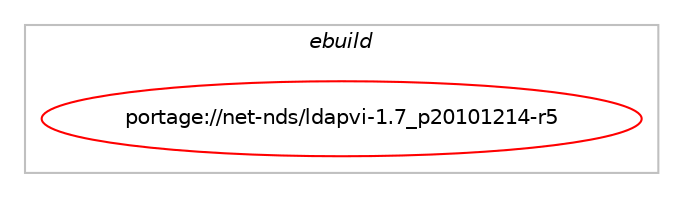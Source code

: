 digraph prolog {

# *************
# Graph options
# *************

newrank=true;
concentrate=true;
compound=true;
graph [rankdir=LR,fontname=Helvetica,fontsize=10,ranksep=1.5];#, ranksep=2.5, nodesep=0.2];
edge  [arrowhead=vee];
node  [fontname=Helvetica,fontsize=10];

# **********
# The ebuild
# **********

subgraph cluster_leftcol {
color=gray;
label=<<i>ebuild</i>>;
id [label="portage://net-nds/ldapvi-1.7_p20101214-r5", color=red, width=4, href="../net-nds/ldapvi-1.7_p20101214-r5.svg"];
}

# ****************
# The dependencies
# ****************

subgraph cluster_midcol {
color=gray;
label=<<i>dependencies</i>>;
subgraph cluster_compile {
fillcolor="#eeeeee";
style=filled;
label=<<i>compile</i>>;
# *** BEGIN UNKNOWN DEPENDENCY TYPE (TODO) ***
# id -> equal(use_conditional_group(negative,gnutls,portage://net-nds/ldapvi-1.7_p20101214-r5,[package_dependency(portage://net-nds/ldapvi-1.7_p20101214-r5,install,no,dev-libs,openssl,none,[,,],any_same_slot,[]),package_dependency(portage://net-nds/ldapvi-1.7_p20101214-r5,install,no,net-nds,openldap,none,[,,],[],[use(enable(ssl),none)])]))
# *** END UNKNOWN DEPENDENCY TYPE (TODO) ***

# *** BEGIN UNKNOWN DEPENDENCY TYPE (TODO) ***
# id -> equal(use_conditional_group(positive,gnutls,portage://net-nds/ldapvi-1.7_p20101214-r5,[package_dependency(portage://net-nds/ldapvi-1.7_p20101214-r5,install,no,net-libs,gnutls,none,[,,],any_same_slot,[]),package_dependency(portage://net-nds/ldapvi-1.7_p20101214-r5,install,no,net-nds,openldap,none,[,,],[],[use(enable(gnutls),none)])]))
# *** END UNKNOWN DEPENDENCY TYPE (TODO) ***

# *** BEGIN UNKNOWN DEPENDENCY TYPE (TODO) ***
# id -> equal(use_conditional_group(positive,sasl,portage://net-nds/ldapvi-1.7_p20101214-r5,[package_dependency(portage://net-nds/ldapvi-1.7_p20101214-r5,install,no,dev-libs,cyrus-sasl,none,[,,],[slot(2)],[use(enable(ssl),none)])]))
# *** END UNKNOWN DEPENDENCY TYPE (TODO) ***

# *** BEGIN UNKNOWN DEPENDENCY TYPE (TODO) ***
# id -> equal(package_dependency(portage://net-nds/ldapvi-1.7_p20101214-r5,install,no,dev-libs,glib,none,[,,],[slot(2)],[]))
# *** END UNKNOWN DEPENDENCY TYPE (TODO) ***

# *** BEGIN UNKNOWN DEPENDENCY TYPE (TODO) ***
# id -> equal(package_dependency(portage://net-nds/ldapvi-1.7_p20101214-r5,install,no,dev-libs,popt,none,[,,],[],[]))
# *** END UNKNOWN DEPENDENCY TYPE (TODO) ***

# *** BEGIN UNKNOWN DEPENDENCY TYPE (TODO) ***
# id -> equal(package_dependency(portage://net-nds/ldapvi-1.7_p20101214-r5,install,no,sys-libs,ncurses,none,[,,],any_same_slot,[]))
# *** END UNKNOWN DEPENDENCY TYPE (TODO) ***

# *** BEGIN UNKNOWN DEPENDENCY TYPE (TODO) ***
# id -> equal(package_dependency(portage://net-nds/ldapvi-1.7_p20101214-r5,install,no,sys-libs,readline,none,[,,],any_same_slot,[]))
# *** END UNKNOWN DEPENDENCY TYPE (TODO) ***

# *** BEGIN UNKNOWN DEPENDENCY TYPE (TODO) ***
# id -> equal(package_dependency(portage://net-nds/ldapvi-1.7_p20101214-r5,install,no,virtual,libcrypt,none,[,,],any_same_slot,[]))
# *** END UNKNOWN DEPENDENCY TYPE (TODO) ***

}
subgraph cluster_compileandrun {
fillcolor="#eeeeee";
style=filled;
label=<<i>compile and run</i>>;
}
subgraph cluster_run {
fillcolor="#eeeeee";
style=filled;
label=<<i>run</i>>;
# *** BEGIN UNKNOWN DEPENDENCY TYPE (TODO) ***
# id -> equal(use_conditional_group(negative,gnutls,portage://net-nds/ldapvi-1.7_p20101214-r5,[package_dependency(portage://net-nds/ldapvi-1.7_p20101214-r5,run,no,dev-libs,openssl,none,[,,],any_same_slot,[]),package_dependency(portage://net-nds/ldapvi-1.7_p20101214-r5,run,no,net-nds,openldap,none,[,,],[],[use(enable(ssl),none)])]))
# *** END UNKNOWN DEPENDENCY TYPE (TODO) ***

# *** BEGIN UNKNOWN DEPENDENCY TYPE (TODO) ***
# id -> equal(use_conditional_group(positive,gnutls,portage://net-nds/ldapvi-1.7_p20101214-r5,[package_dependency(portage://net-nds/ldapvi-1.7_p20101214-r5,run,no,net-libs,gnutls,none,[,,],any_same_slot,[]),package_dependency(portage://net-nds/ldapvi-1.7_p20101214-r5,run,no,net-nds,openldap,none,[,,],[],[use(enable(gnutls),none)])]))
# *** END UNKNOWN DEPENDENCY TYPE (TODO) ***

# *** BEGIN UNKNOWN DEPENDENCY TYPE (TODO) ***
# id -> equal(use_conditional_group(positive,sasl,portage://net-nds/ldapvi-1.7_p20101214-r5,[package_dependency(portage://net-nds/ldapvi-1.7_p20101214-r5,run,no,dev-libs,cyrus-sasl,none,[,,],[slot(2)],[use(enable(ssl),none)])]))
# *** END UNKNOWN DEPENDENCY TYPE (TODO) ***

# *** BEGIN UNKNOWN DEPENDENCY TYPE (TODO) ***
# id -> equal(package_dependency(portage://net-nds/ldapvi-1.7_p20101214-r5,run,no,dev-libs,glib,none,[,,],[slot(2)],[]))
# *** END UNKNOWN DEPENDENCY TYPE (TODO) ***

# *** BEGIN UNKNOWN DEPENDENCY TYPE (TODO) ***
# id -> equal(package_dependency(portage://net-nds/ldapvi-1.7_p20101214-r5,run,no,dev-libs,popt,none,[,,],[],[]))
# *** END UNKNOWN DEPENDENCY TYPE (TODO) ***

# *** BEGIN UNKNOWN DEPENDENCY TYPE (TODO) ***
# id -> equal(package_dependency(portage://net-nds/ldapvi-1.7_p20101214-r5,run,no,sys-libs,ncurses,none,[,,],any_same_slot,[]))
# *** END UNKNOWN DEPENDENCY TYPE (TODO) ***

# *** BEGIN UNKNOWN DEPENDENCY TYPE (TODO) ***
# id -> equal(package_dependency(portage://net-nds/ldapvi-1.7_p20101214-r5,run,no,sys-libs,readline,none,[,,],any_same_slot,[]))
# *** END UNKNOWN DEPENDENCY TYPE (TODO) ***

# *** BEGIN UNKNOWN DEPENDENCY TYPE (TODO) ***
# id -> equal(package_dependency(portage://net-nds/ldapvi-1.7_p20101214-r5,run,no,virtual,libcrypt,none,[,,],any_same_slot,[]))
# *** END UNKNOWN DEPENDENCY TYPE (TODO) ***

}
}

# **************
# The candidates
# **************

subgraph cluster_choices {
rank=same;
color=gray;
label=<<i>candidates</i>>;

}

}
